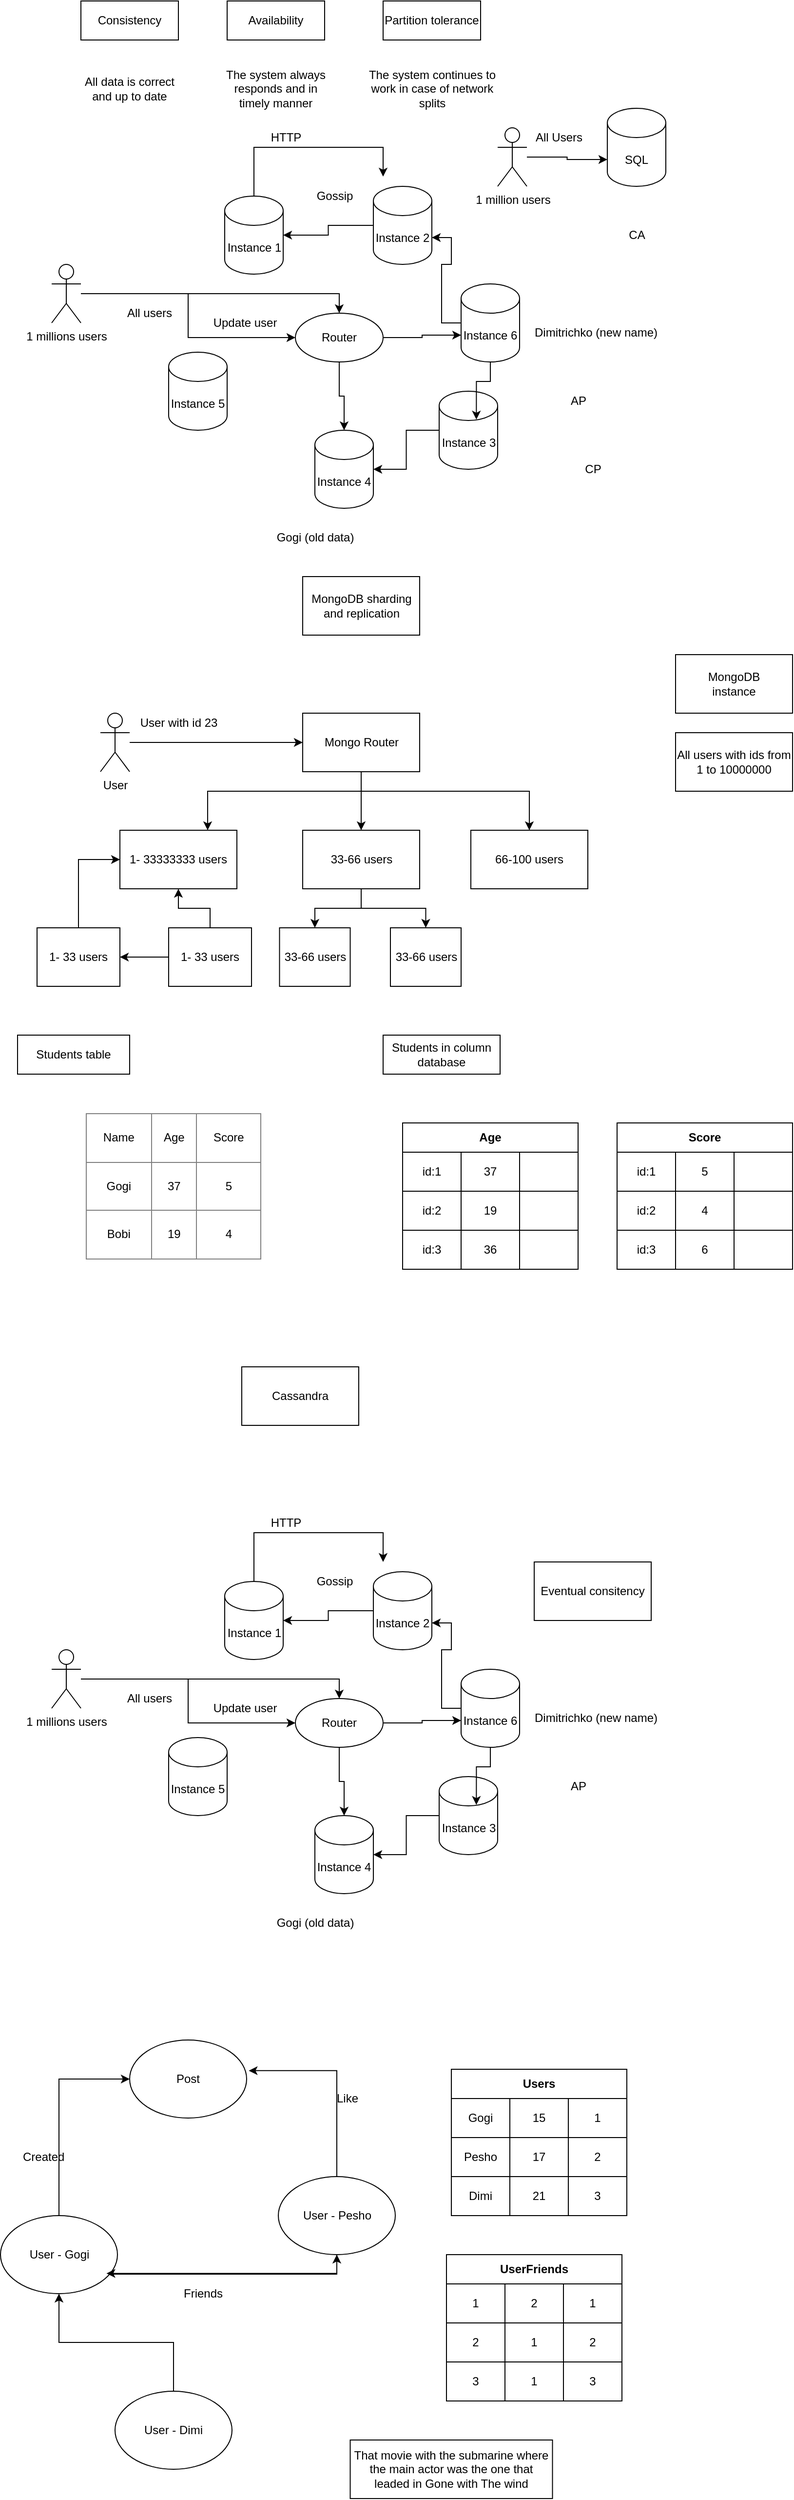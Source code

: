<mxfile version="14.5.0" type="device"><diagram id="gAi3XaRpMym5aM3oEwbH" name="Page-1"><mxGraphModel dx="920" dy="480" grid="1" gridSize="10" guides="1" tooltips="1" connect="1" arrows="1" fold="1" page="1" pageScale="1" pageWidth="850" pageHeight="1100" math="0" shadow="0"><root><mxCell id="0"/><mxCell id="1" parent="0"/><mxCell id="GZJduRKWewniAz274N0s-1" value="Consistency" style="rounded=0;whiteSpace=wrap;html=1;" vertex="1" parent="1"><mxGeometry x="90" y="20" width="100" height="40" as="geometry"/></mxCell><mxCell id="GZJduRKWewniAz274N0s-2" value="Availability" style="rounded=0;whiteSpace=wrap;html=1;" vertex="1" parent="1"><mxGeometry x="240" y="20" width="100" height="40" as="geometry"/></mxCell><mxCell id="GZJduRKWewniAz274N0s-3" value="Partition tolerance" style="rounded=0;whiteSpace=wrap;html=1;" vertex="1" parent="1"><mxGeometry x="400" y="20" width="100" height="40" as="geometry"/></mxCell><mxCell id="GZJduRKWewniAz274N0s-4" value="All data is correct and up to date" style="text;html=1;strokeColor=none;fillColor=none;align=center;verticalAlign=middle;whiteSpace=wrap;rounded=0;" vertex="1" parent="1"><mxGeometry x="85" y="100" width="110" height="20" as="geometry"/></mxCell><mxCell id="GZJduRKWewniAz274N0s-5" value="The system always responds and in timely manner" style="text;html=1;strokeColor=none;fillColor=none;align=center;verticalAlign=middle;whiteSpace=wrap;rounded=0;" vertex="1" parent="1"><mxGeometry x="230" y="100" width="120" height="20" as="geometry"/></mxCell><mxCell id="GZJduRKWewniAz274N0s-6" value="The system continues to work in case of network splits" style="text;html=1;strokeColor=none;fillColor=none;align=center;verticalAlign=middle;whiteSpace=wrap;rounded=0;" vertex="1" parent="1"><mxGeometry x="382.5" y="100" width="135" height="20" as="geometry"/></mxCell><mxCell id="GZJduRKWewniAz274N0s-7" value="SQL" style="shape=cylinder3;whiteSpace=wrap;html=1;boundedLbl=1;backgroundOutline=1;size=15;" vertex="1" parent="1"><mxGeometry x="630" y="130" width="60" height="80" as="geometry"/></mxCell><mxCell id="GZJduRKWewniAz274N0s-8" value="Instance 5" style="shape=cylinder3;whiteSpace=wrap;html=1;boundedLbl=1;backgroundOutline=1;size=15;" vertex="1" parent="1"><mxGeometry x="180" y="380" width="60" height="80" as="geometry"/></mxCell><mxCell id="GZJduRKWewniAz274N0s-9" value="Instance 4" style="shape=cylinder3;whiteSpace=wrap;html=1;boundedLbl=1;backgroundOutline=1;size=15;" vertex="1" parent="1"><mxGeometry x="330" y="460" width="60" height="80" as="geometry"/></mxCell><mxCell id="GZJduRKWewniAz274N0s-37" style="edgeStyle=orthogonalEdgeStyle;rounded=0;orthogonalLoop=1;jettySize=auto;html=1;entryX=1;entryY=0.5;entryDx=0;entryDy=0;entryPerimeter=0;" edge="1" parent="1" source="GZJduRKWewniAz274N0s-10" target="GZJduRKWewniAz274N0s-9"><mxGeometry relative="1" as="geometry"/></mxCell><mxCell id="GZJduRKWewniAz274N0s-10" value="Instance 3" style="shape=cylinder3;whiteSpace=wrap;html=1;boundedLbl=1;backgroundOutline=1;size=15;" vertex="1" parent="1"><mxGeometry x="457.5" y="420" width="60" height="80" as="geometry"/></mxCell><mxCell id="GZJduRKWewniAz274N0s-38" style="edgeStyle=orthogonalEdgeStyle;rounded=0;orthogonalLoop=1;jettySize=auto;html=1;entryX=1;entryY=0.5;entryDx=0;entryDy=0;entryPerimeter=0;" edge="1" parent="1" source="GZJduRKWewniAz274N0s-11" target="GZJduRKWewniAz274N0s-12"><mxGeometry relative="1" as="geometry"/></mxCell><mxCell id="GZJduRKWewniAz274N0s-11" value="Instance 2" style="shape=cylinder3;whiteSpace=wrap;html=1;boundedLbl=1;backgroundOutline=1;size=15;" vertex="1" parent="1"><mxGeometry x="390" y="210" width="60" height="80" as="geometry"/></mxCell><mxCell id="GZJduRKWewniAz274N0s-40" style="edgeStyle=orthogonalEdgeStyle;rounded=0;orthogonalLoop=1;jettySize=auto;html=1;" edge="1" parent="1" source="GZJduRKWewniAz274N0s-12"><mxGeometry relative="1" as="geometry"><mxPoint x="400" y="200.0" as="targetPoint"/><Array as="points"><mxPoint x="268" y="170"/><mxPoint x="400" y="170"/></Array></mxGeometry></mxCell><mxCell id="GZJduRKWewniAz274N0s-12" value="Instance 1" style="shape=cylinder3;whiteSpace=wrap;html=1;boundedLbl=1;backgroundOutline=1;size=15;" vertex="1" parent="1"><mxGeometry x="237.5" y="220" width="60" height="80" as="geometry"/></mxCell><mxCell id="GZJduRKWewniAz274N0s-23" style="edgeStyle=orthogonalEdgeStyle;rounded=0;orthogonalLoop=1;jettySize=auto;html=1;entryX=0.5;entryY=0;entryDx=0;entryDy=0;entryPerimeter=0;" edge="1" parent="1" source="GZJduRKWewniAz274N0s-14" target="GZJduRKWewniAz274N0s-9"><mxGeometry relative="1" as="geometry"/></mxCell><mxCell id="GZJduRKWewniAz274N0s-30" style="edgeStyle=orthogonalEdgeStyle;rounded=0;orthogonalLoop=1;jettySize=auto;html=1;entryX=0;entryY=0;entryDx=0;entryDy=52.5;entryPerimeter=0;" edge="1" parent="1" source="GZJduRKWewniAz274N0s-14" target="GZJduRKWewniAz274N0s-24"><mxGeometry relative="1" as="geometry"/></mxCell><mxCell id="GZJduRKWewniAz274N0s-14" value="Router" style="ellipse;whiteSpace=wrap;html=1;" vertex="1" parent="1"><mxGeometry x="310" y="340" width="90" height="50" as="geometry"/></mxCell><mxCell id="GZJduRKWewniAz274N0s-16" style="edgeStyle=orthogonalEdgeStyle;rounded=0;orthogonalLoop=1;jettySize=auto;html=1;entryX=0;entryY=0;entryDx=0;entryDy=52.5;entryPerimeter=0;" edge="1" parent="1" source="GZJduRKWewniAz274N0s-15" target="GZJduRKWewniAz274N0s-7"><mxGeometry relative="1" as="geometry"/></mxCell><mxCell id="GZJduRKWewniAz274N0s-15" value="1 million users" style="shape=umlActor;verticalLabelPosition=bottom;verticalAlign=top;html=1;outlineConnect=0;" vertex="1" parent="1"><mxGeometry x="517.5" y="150" width="30" height="60" as="geometry"/></mxCell><mxCell id="GZJduRKWewniAz274N0s-17" value="All Users" style="text;html=1;align=center;verticalAlign=middle;resizable=0;points=[];autosize=1;" vertex="1" parent="1"><mxGeometry x="550" y="150" width="60" height="20" as="geometry"/></mxCell><mxCell id="GZJduRKWewniAz274N0s-21" style="edgeStyle=orthogonalEdgeStyle;rounded=0;orthogonalLoop=1;jettySize=auto;html=1;entryX=0.5;entryY=0;entryDx=0;entryDy=0;" edge="1" parent="1" source="GZJduRKWewniAz274N0s-20" target="GZJduRKWewniAz274N0s-14"><mxGeometry relative="1" as="geometry"/></mxCell><mxCell id="GZJduRKWewniAz274N0s-28" style="edgeStyle=orthogonalEdgeStyle;rounded=0;orthogonalLoop=1;jettySize=auto;html=1;" edge="1" parent="1" source="GZJduRKWewniAz274N0s-20" target="GZJduRKWewniAz274N0s-14"><mxGeometry relative="1" as="geometry"/></mxCell><mxCell id="GZJduRKWewniAz274N0s-20" value="1 millions users" style="shape=umlActor;verticalLabelPosition=bottom;verticalAlign=top;html=1;outlineConnect=0;" vertex="1" parent="1"><mxGeometry x="60" y="290" width="30" height="60" as="geometry"/></mxCell><mxCell id="GZJduRKWewniAz274N0s-22" value="All users" style="text;html=1;align=center;verticalAlign=middle;resizable=0;points=[];autosize=1;" vertex="1" parent="1"><mxGeometry x="130" y="330" width="60" height="20" as="geometry"/></mxCell><mxCell id="GZJduRKWewniAz274N0s-35" style="edgeStyle=orthogonalEdgeStyle;rounded=0;orthogonalLoop=1;jettySize=auto;html=1;entryX=1;entryY=0;entryDx=0;entryDy=52.5;entryPerimeter=0;" edge="1" parent="1" source="GZJduRKWewniAz274N0s-24" target="GZJduRKWewniAz274N0s-11"><mxGeometry relative="1" as="geometry"/></mxCell><mxCell id="GZJduRKWewniAz274N0s-36" style="edgeStyle=orthogonalEdgeStyle;rounded=0;orthogonalLoop=1;jettySize=auto;html=1;entryX=0.636;entryY=0.363;entryDx=0;entryDy=0;entryPerimeter=0;" edge="1" parent="1" source="GZJduRKWewniAz274N0s-24" target="GZJduRKWewniAz274N0s-10"><mxGeometry relative="1" as="geometry"/></mxCell><mxCell id="GZJduRKWewniAz274N0s-24" value="Instance 6" style="shape=cylinder3;whiteSpace=wrap;html=1;boundedLbl=1;backgroundOutline=1;size=15;" vertex="1" parent="1"><mxGeometry x="480" y="310" width="60" height="80" as="geometry"/></mxCell><mxCell id="GZJduRKWewniAz274N0s-27" value="CA" style="text;html=1;align=center;verticalAlign=middle;resizable=0;points=[];autosize=1;" vertex="1" parent="1"><mxGeometry x="645" y="250" width="30" height="20" as="geometry"/></mxCell><mxCell id="GZJduRKWewniAz274N0s-29" value="Update user" style="text;html=1;align=center;verticalAlign=middle;resizable=0;points=[];autosize=1;" vertex="1" parent="1"><mxGeometry x="217.5" y="340" width="80" height="20" as="geometry"/></mxCell><mxCell id="GZJduRKWewniAz274N0s-31" value="Dimitrichko (new name)" style="text;html=1;align=center;verticalAlign=middle;resizable=0;points=[];autosize=1;" vertex="1" parent="1"><mxGeometry x="547.5" y="350" width="140" height="20" as="geometry"/></mxCell><mxCell id="GZJduRKWewniAz274N0s-32" value="Gogi (old data)" style="text;html=1;align=center;verticalAlign=middle;resizable=0;points=[];autosize=1;" vertex="1" parent="1"><mxGeometry x="285" y="560" width="90" height="20" as="geometry"/></mxCell><mxCell id="GZJduRKWewniAz274N0s-33" value="AP" style="text;html=1;align=center;verticalAlign=middle;resizable=0;points=[];autosize=1;" vertex="1" parent="1"><mxGeometry x="585" y="420" width="30" height="20" as="geometry"/></mxCell><mxCell id="GZJduRKWewniAz274N0s-34" value="CP" style="text;html=1;align=center;verticalAlign=middle;resizable=0;points=[];autosize=1;" vertex="1" parent="1"><mxGeometry x="600" y="490" width="30" height="20" as="geometry"/></mxCell><mxCell id="GZJduRKWewniAz274N0s-39" value="Gossip" style="text;html=1;align=center;verticalAlign=middle;resizable=0;points=[];autosize=1;" vertex="1" parent="1"><mxGeometry x="325" y="210" width="50" height="20" as="geometry"/></mxCell><mxCell id="GZJduRKWewniAz274N0s-41" value="HTTP" style="text;html=1;align=center;verticalAlign=middle;resizable=0;points=[];autosize=1;" vertex="1" parent="1"><mxGeometry x="275" y="150" width="50" height="20" as="geometry"/></mxCell><mxCell id="GZJduRKWewniAz274N0s-45" value="MongoDB sharding and replication" style="rounded=0;whiteSpace=wrap;html=1;" vertex="1" parent="1"><mxGeometry x="317.5" y="610" width="120" height="60" as="geometry"/></mxCell><mxCell id="GZJduRKWewniAz274N0s-46" value="MongoDB&lt;br&gt;instance" style="rounded=0;whiteSpace=wrap;html=1;" vertex="1" parent="1"><mxGeometry x="700" y="690" width="120" height="60" as="geometry"/></mxCell><mxCell id="GZJduRKWewniAz274N0s-47" value="All users with ids from 1 to 10000000" style="rounded=0;whiteSpace=wrap;html=1;" vertex="1" parent="1"><mxGeometry x="700" y="770" width="120" height="60" as="geometry"/></mxCell><mxCell id="GZJduRKWewniAz274N0s-48" value="1- 33333333 users" style="rounded=0;whiteSpace=wrap;html=1;" vertex="1" parent="1"><mxGeometry x="130" y="870" width="120" height="60" as="geometry"/></mxCell><mxCell id="GZJduRKWewniAz274N0s-55" style="edgeStyle=orthogonalEdgeStyle;rounded=0;orthogonalLoop=1;jettySize=auto;html=1;entryX=0.75;entryY=0;entryDx=0;entryDy=0;" edge="1" parent="1" source="GZJduRKWewniAz274N0s-49" target="GZJduRKWewniAz274N0s-48"><mxGeometry relative="1" as="geometry"><Array as="points"><mxPoint x="378" y="830"/><mxPoint x="220" y="830"/></Array></mxGeometry></mxCell><mxCell id="GZJduRKWewniAz274N0s-56" style="edgeStyle=orthogonalEdgeStyle;rounded=0;orthogonalLoop=1;jettySize=auto;html=1;entryX=0.5;entryY=0;entryDx=0;entryDy=0;" edge="1" parent="1" source="GZJduRKWewniAz274N0s-49" target="GZJduRKWewniAz274N0s-50"><mxGeometry relative="1" as="geometry"/></mxCell><mxCell id="GZJduRKWewniAz274N0s-57" style="edgeStyle=orthogonalEdgeStyle;rounded=0;orthogonalLoop=1;jettySize=auto;html=1;entryX=0.5;entryY=0;entryDx=0;entryDy=0;" edge="1" parent="1" source="GZJduRKWewniAz274N0s-49" target="GZJduRKWewniAz274N0s-51"><mxGeometry relative="1" as="geometry"><Array as="points"><mxPoint x="378" y="830"/><mxPoint x="550" y="830"/></Array></mxGeometry></mxCell><mxCell id="GZJduRKWewniAz274N0s-49" value="Mongo Router" style="rounded=0;whiteSpace=wrap;html=1;" vertex="1" parent="1"><mxGeometry x="317.5" y="750" width="120" height="60" as="geometry"/></mxCell><mxCell id="GZJduRKWewniAz274N0s-65" style="edgeStyle=orthogonalEdgeStyle;rounded=0;orthogonalLoop=1;jettySize=auto;html=1;entryX=0.5;entryY=0;entryDx=0;entryDy=0;" edge="1" parent="1" source="GZJduRKWewniAz274N0s-50" target="GZJduRKWewniAz274N0s-60"><mxGeometry relative="1" as="geometry"/></mxCell><mxCell id="GZJduRKWewniAz274N0s-66" style="edgeStyle=orthogonalEdgeStyle;rounded=0;orthogonalLoop=1;jettySize=auto;html=1;" edge="1" parent="1" source="GZJduRKWewniAz274N0s-50" target="GZJduRKWewniAz274N0s-61"><mxGeometry relative="1" as="geometry"/></mxCell><mxCell id="GZJduRKWewniAz274N0s-50" value="33-66 users" style="rounded=0;whiteSpace=wrap;html=1;" vertex="1" parent="1"><mxGeometry x="317.5" y="870" width="120" height="60" as="geometry"/></mxCell><mxCell id="GZJduRKWewniAz274N0s-51" value="66-100 users" style="rounded=0;whiteSpace=wrap;html=1;" vertex="1" parent="1"><mxGeometry x="490" y="870" width="120" height="60" as="geometry"/></mxCell><mxCell id="GZJduRKWewniAz274N0s-53" style="edgeStyle=orthogonalEdgeStyle;rounded=0;orthogonalLoop=1;jettySize=auto;html=1;" edge="1" parent="1" source="GZJduRKWewniAz274N0s-52" target="GZJduRKWewniAz274N0s-49"><mxGeometry relative="1" as="geometry"/></mxCell><mxCell id="GZJduRKWewniAz274N0s-52" value="User" style="shape=umlActor;verticalLabelPosition=bottom;verticalAlign=top;html=1;outlineConnect=0;" vertex="1" parent="1"><mxGeometry x="110" y="750" width="30" height="60" as="geometry"/></mxCell><mxCell id="GZJduRKWewniAz274N0s-54" value="User with id 23" style="text;html=1;align=center;verticalAlign=middle;resizable=0;points=[];autosize=1;" vertex="1" parent="1"><mxGeometry x="145" y="750" width="90" height="20" as="geometry"/></mxCell><mxCell id="GZJduRKWewniAz274N0s-62" style="edgeStyle=orthogonalEdgeStyle;rounded=0;orthogonalLoop=1;jettySize=auto;html=1;entryX=0;entryY=0.5;entryDx=0;entryDy=0;" edge="1" parent="1" source="GZJduRKWewniAz274N0s-58" target="GZJduRKWewniAz274N0s-48"><mxGeometry relative="1" as="geometry"/></mxCell><mxCell id="GZJduRKWewniAz274N0s-58" value="1- 33 users" style="rounded=0;whiteSpace=wrap;html=1;" vertex="1" parent="1"><mxGeometry x="45" y="970" width="85" height="60" as="geometry"/></mxCell><mxCell id="GZJduRKWewniAz274N0s-63" style="edgeStyle=orthogonalEdgeStyle;rounded=0;orthogonalLoop=1;jettySize=auto;html=1;" edge="1" parent="1" source="GZJduRKWewniAz274N0s-59" target="GZJduRKWewniAz274N0s-58"><mxGeometry relative="1" as="geometry"/></mxCell><mxCell id="GZJduRKWewniAz274N0s-64" style="edgeStyle=orthogonalEdgeStyle;rounded=0;orthogonalLoop=1;jettySize=auto;html=1;" edge="1" parent="1" source="GZJduRKWewniAz274N0s-59" target="GZJduRKWewniAz274N0s-48"><mxGeometry relative="1" as="geometry"/></mxCell><mxCell id="GZJduRKWewniAz274N0s-59" value="1- 33 users" style="rounded=0;whiteSpace=wrap;html=1;" vertex="1" parent="1"><mxGeometry x="180" y="970" width="85" height="60" as="geometry"/></mxCell><mxCell id="GZJduRKWewniAz274N0s-60" value="33-66 users" style="rounded=0;whiteSpace=wrap;html=1;" vertex="1" parent="1"><mxGeometry x="293.75" y="970" width="72.5" height="60" as="geometry"/></mxCell><mxCell id="GZJduRKWewniAz274N0s-61" value="33-66 users" style="rounded=0;whiteSpace=wrap;html=1;" vertex="1" parent="1"><mxGeometry x="407.5" y="970" width="72.5" height="60" as="geometry"/></mxCell><mxCell id="GZJduRKWewniAz274N0s-68" value="&lt;table border=&quot;1&quot; width=&quot;100%&quot; style=&quot;width: 100% ; height: 100% ; border-collapse: collapse&quot;&gt;&lt;tbody&gt;&lt;tr&gt;&lt;td align=&quot;center&quot;&gt;Name&lt;/td&gt;&lt;td align=&quot;center&quot;&gt;Age&lt;/td&gt;&lt;td align=&quot;center&quot;&gt;Score&lt;/td&gt;&lt;/tr&gt;&lt;tr&gt;&lt;td align=&quot;center&quot;&gt;Gogi&lt;/td&gt;&lt;td align=&quot;center&quot;&gt;37&lt;/td&gt;&lt;td align=&quot;center&quot;&gt;5&lt;/td&gt;&lt;/tr&gt;&lt;tr&gt;&lt;td align=&quot;center&quot;&gt;Bobi&lt;/td&gt;&lt;td align=&quot;center&quot;&gt;19&lt;/td&gt;&lt;td align=&quot;center&quot;&gt;4&lt;/td&gt;&lt;/tr&gt;&lt;/tbody&gt;&lt;/table&gt;" style="text;html=1;strokeColor=none;fillColor=none;overflow=fill;" vertex="1" parent="1"><mxGeometry x="95" y="1160" width="180" height="150" as="geometry"/></mxCell><mxCell id="GZJduRKWewniAz274N0s-71" value="Students table" style="rounded=0;whiteSpace=wrap;html=1;" vertex="1" parent="1"><mxGeometry x="25" y="1080" width="115" height="40" as="geometry"/></mxCell><mxCell id="GZJduRKWewniAz274N0s-72" value="Students in column database" style="rounded=0;whiteSpace=wrap;html=1;" vertex="1" parent="1"><mxGeometry x="400" y="1080" width="120" height="40" as="geometry"/></mxCell><mxCell id="GZJduRKWewniAz274N0s-73" value="Age" style="shape=table;html=1;whiteSpace=wrap;startSize=30;container=1;collapsible=0;childLayout=tableLayout;fontStyle=1;align=center;" vertex="1" parent="1"><mxGeometry x="420" y="1170" width="180" height="150" as="geometry"/></mxCell><mxCell id="GZJduRKWewniAz274N0s-74" value="" style="shape=partialRectangle;html=1;whiteSpace=wrap;collapsible=0;dropTarget=0;pointerEvents=0;fillColor=none;top=0;left=0;bottom=0;right=0;points=[[0,0.5],[1,0.5]];portConstraint=eastwest;" vertex="1" parent="GZJduRKWewniAz274N0s-73"><mxGeometry y="30" width="180" height="40" as="geometry"/></mxCell><mxCell id="GZJduRKWewniAz274N0s-75" value="id:1" style="shape=partialRectangle;html=1;whiteSpace=wrap;connectable=0;fillColor=none;top=0;left=0;bottom=0;right=0;overflow=hidden;" vertex="1" parent="GZJduRKWewniAz274N0s-74"><mxGeometry width="60" height="40" as="geometry"/></mxCell><mxCell id="GZJduRKWewniAz274N0s-76" value="37" style="shape=partialRectangle;html=1;whiteSpace=wrap;connectable=0;fillColor=none;top=0;left=0;bottom=0;right=0;overflow=hidden;" vertex="1" parent="GZJduRKWewniAz274N0s-74"><mxGeometry x="60" width="60" height="40" as="geometry"/></mxCell><mxCell id="GZJduRKWewniAz274N0s-77" value="" style="shape=partialRectangle;html=1;whiteSpace=wrap;connectable=0;fillColor=none;top=0;left=0;bottom=0;right=0;overflow=hidden;" vertex="1" parent="GZJduRKWewniAz274N0s-74"><mxGeometry x="120" width="60" height="40" as="geometry"/></mxCell><mxCell id="GZJduRKWewniAz274N0s-78" value="" style="shape=partialRectangle;html=1;whiteSpace=wrap;collapsible=0;dropTarget=0;pointerEvents=0;fillColor=none;top=0;left=0;bottom=0;right=0;points=[[0,0.5],[1,0.5]];portConstraint=eastwest;" vertex="1" parent="GZJduRKWewniAz274N0s-73"><mxGeometry y="70" width="180" height="40" as="geometry"/></mxCell><mxCell id="GZJduRKWewniAz274N0s-79" value="id:2" style="shape=partialRectangle;html=1;whiteSpace=wrap;connectable=0;fillColor=none;top=0;left=0;bottom=0;right=0;overflow=hidden;" vertex="1" parent="GZJduRKWewniAz274N0s-78"><mxGeometry width="60" height="40" as="geometry"/></mxCell><mxCell id="GZJduRKWewniAz274N0s-80" value="19" style="shape=partialRectangle;html=1;whiteSpace=wrap;connectable=0;fillColor=none;top=0;left=0;bottom=0;right=0;overflow=hidden;" vertex="1" parent="GZJduRKWewniAz274N0s-78"><mxGeometry x="60" width="60" height="40" as="geometry"/></mxCell><mxCell id="GZJduRKWewniAz274N0s-81" value="" style="shape=partialRectangle;html=1;whiteSpace=wrap;connectable=0;fillColor=none;top=0;left=0;bottom=0;right=0;overflow=hidden;" vertex="1" parent="GZJduRKWewniAz274N0s-78"><mxGeometry x="120" width="60" height="40" as="geometry"/></mxCell><mxCell id="GZJduRKWewniAz274N0s-82" value="" style="shape=partialRectangle;html=1;whiteSpace=wrap;collapsible=0;dropTarget=0;pointerEvents=0;fillColor=none;top=0;left=0;bottom=0;right=0;points=[[0,0.5],[1,0.5]];portConstraint=eastwest;" vertex="1" parent="GZJduRKWewniAz274N0s-73"><mxGeometry y="110" width="180" height="40" as="geometry"/></mxCell><mxCell id="GZJduRKWewniAz274N0s-83" value="id:3" style="shape=partialRectangle;html=1;whiteSpace=wrap;connectable=0;fillColor=none;top=0;left=0;bottom=0;right=0;overflow=hidden;" vertex="1" parent="GZJduRKWewniAz274N0s-82"><mxGeometry width="60" height="40" as="geometry"/></mxCell><mxCell id="GZJduRKWewniAz274N0s-84" value="36" style="shape=partialRectangle;html=1;whiteSpace=wrap;connectable=0;fillColor=none;top=0;left=0;bottom=0;right=0;overflow=hidden;" vertex="1" parent="GZJduRKWewniAz274N0s-82"><mxGeometry x="60" width="60" height="40" as="geometry"/></mxCell><mxCell id="GZJduRKWewniAz274N0s-85" value="" style="shape=partialRectangle;html=1;whiteSpace=wrap;connectable=0;fillColor=none;top=0;left=0;bottom=0;right=0;overflow=hidden;" vertex="1" parent="GZJduRKWewniAz274N0s-82"><mxGeometry x="120" width="60" height="40" as="geometry"/></mxCell><mxCell id="GZJduRKWewniAz274N0s-89" value="" style="shape=partialRectangle;html=1;whiteSpace=wrap;connectable=0;fillColor=none;top=0;left=0;bottom=0;right=0;overflow=hidden;" vertex="1" parent="1"><mxGeometry x="530" y="1340" width="60" height="40" as="geometry"/></mxCell><mxCell id="GZJduRKWewniAz274N0s-102" value="Score" style="shape=table;html=1;whiteSpace=wrap;startSize=30;container=1;collapsible=0;childLayout=tableLayout;fontStyle=1;align=center;" vertex="1" parent="1"><mxGeometry x="640" y="1170" width="180" height="150" as="geometry"/></mxCell><mxCell id="GZJduRKWewniAz274N0s-103" value="" style="shape=partialRectangle;html=1;whiteSpace=wrap;collapsible=0;dropTarget=0;pointerEvents=0;fillColor=none;top=0;left=0;bottom=0;right=0;points=[[0,0.5],[1,0.5]];portConstraint=eastwest;" vertex="1" parent="GZJduRKWewniAz274N0s-102"><mxGeometry y="30" width="180" height="40" as="geometry"/></mxCell><mxCell id="GZJduRKWewniAz274N0s-104" value="id:1" style="shape=partialRectangle;html=1;whiteSpace=wrap;connectable=0;fillColor=none;top=0;left=0;bottom=0;right=0;overflow=hidden;" vertex="1" parent="GZJduRKWewniAz274N0s-103"><mxGeometry width="60" height="40" as="geometry"/></mxCell><mxCell id="GZJduRKWewniAz274N0s-105" value="5" style="shape=partialRectangle;html=1;whiteSpace=wrap;connectable=0;fillColor=none;top=0;left=0;bottom=0;right=0;overflow=hidden;" vertex="1" parent="GZJduRKWewniAz274N0s-103"><mxGeometry x="60" width="60" height="40" as="geometry"/></mxCell><mxCell id="GZJduRKWewniAz274N0s-106" value="" style="shape=partialRectangle;html=1;whiteSpace=wrap;connectable=0;fillColor=none;top=0;left=0;bottom=0;right=0;overflow=hidden;" vertex="1" parent="GZJduRKWewniAz274N0s-103"><mxGeometry x="120" width="60" height="40" as="geometry"/></mxCell><mxCell id="GZJduRKWewniAz274N0s-107" value="" style="shape=partialRectangle;html=1;whiteSpace=wrap;collapsible=0;dropTarget=0;pointerEvents=0;fillColor=none;top=0;left=0;bottom=0;right=0;points=[[0,0.5],[1,0.5]];portConstraint=eastwest;" vertex="1" parent="GZJduRKWewniAz274N0s-102"><mxGeometry y="70" width="180" height="40" as="geometry"/></mxCell><mxCell id="GZJduRKWewniAz274N0s-108" value="id:2" style="shape=partialRectangle;html=1;whiteSpace=wrap;connectable=0;fillColor=none;top=0;left=0;bottom=0;right=0;overflow=hidden;" vertex="1" parent="GZJduRKWewniAz274N0s-107"><mxGeometry width="60" height="40" as="geometry"/></mxCell><mxCell id="GZJduRKWewniAz274N0s-109" value="4" style="shape=partialRectangle;html=1;whiteSpace=wrap;connectable=0;fillColor=none;top=0;left=0;bottom=0;right=0;overflow=hidden;" vertex="1" parent="GZJduRKWewniAz274N0s-107"><mxGeometry x="60" width="60" height="40" as="geometry"/></mxCell><mxCell id="GZJduRKWewniAz274N0s-110" value="" style="shape=partialRectangle;html=1;whiteSpace=wrap;connectable=0;fillColor=none;top=0;left=0;bottom=0;right=0;overflow=hidden;" vertex="1" parent="GZJduRKWewniAz274N0s-107"><mxGeometry x="120" width="60" height="40" as="geometry"/></mxCell><mxCell id="GZJduRKWewniAz274N0s-111" value="" style="shape=partialRectangle;html=1;whiteSpace=wrap;collapsible=0;dropTarget=0;pointerEvents=0;fillColor=none;top=0;left=0;bottom=0;right=0;points=[[0,0.5],[1,0.5]];portConstraint=eastwest;" vertex="1" parent="GZJduRKWewniAz274N0s-102"><mxGeometry y="110" width="180" height="40" as="geometry"/></mxCell><mxCell id="GZJduRKWewniAz274N0s-112" value="id:3" style="shape=partialRectangle;html=1;whiteSpace=wrap;connectable=0;fillColor=none;top=0;left=0;bottom=0;right=0;overflow=hidden;" vertex="1" parent="GZJduRKWewniAz274N0s-111"><mxGeometry width="60" height="40" as="geometry"/></mxCell><mxCell id="GZJduRKWewniAz274N0s-113" value="6" style="shape=partialRectangle;html=1;whiteSpace=wrap;connectable=0;fillColor=none;top=0;left=0;bottom=0;right=0;overflow=hidden;" vertex="1" parent="GZJduRKWewniAz274N0s-111"><mxGeometry x="60" width="60" height="40" as="geometry"/></mxCell><mxCell id="GZJduRKWewniAz274N0s-114" value="" style="shape=partialRectangle;html=1;whiteSpace=wrap;connectable=0;fillColor=none;top=0;left=0;bottom=0;right=0;overflow=hidden;" vertex="1" parent="GZJduRKWewniAz274N0s-111"><mxGeometry x="120" width="60" height="40" as="geometry"/></mxCell><mxCell id="GZJduRKWewniAz274N0s-115" value="" style="shape=partialRectangle;html=1;whiteSpace=wrap;connectable=0;fillColor=none;top=0;left=0;bottom=0;right=0;overflow=hidden;" vertex="1" parent="1"><mxGeometry x="750" y="1340" width="60" height="40" as="geometry"/></mxCell><mxCell id="GZJduRKWewniAz274N0s-150" value="Instance 5" style="shape=cylinder3;whiteSpace=wrap;html=1;boundedLbl=1;backgroundOutline=1;size=15;" vertex="1" parent="1"><mxGeometry x="180" y="1800" width="60" height="80" as="geometry"/></mxCell><mxCell id="GZJduRKWewniAz274N0s-151" value="Instance 4" style="shape=cylinder3;whiteSpace=wrap;html=1;boundedLbl=1;backgroundOutline=1;size=15;" vertex="1" parent="1"><mxGeometry x="330" y="1880" width="60" height="80" as="geometry"/></mxCell><mxCell id="GZJduRKWewniAz274N0s-152" style="edgeStyle=orthogonalEdgeStyle;rounded=0;orthogonalLoop=1;jettySize=auto;html=1;entryX=1;entryY=0.5;entryDx=0;entryDy=0;entryPerimeter=0;" edge="1" parent="1" source="GZJduRKWewniAz274N0s-153" target="GZJduRKWewniAz274N0s-151"><mxGeometry relative="1" as="geometry"/></mxCell><mxCell id="GZJduRKWewniAz274N0s-153" value="Instance 3" style="shape=cylinder3;whiteSpace=wrap;html=1;boundedLbl=1;backgroundOutline=1;size=15;" vertex="1" parent="1"><mxGeometry x="457.5" y="1840" width="60" height="80" as="geometry"/></mxCell><mxCell id="GZJduRKWewniAz274N0s-154" style="edgeStyle=orthogonalEdgeStyle;rounded=0;orthogonalLoop=1;jettySize=auto;html=1;entryX=1;entryY=0.5;entryDx=0;entryDy=0;entryPerimeter=0;" edge="1" parent="1" source="GZJduRKWewniAz274N0s-155" target="GZJduRKWewniAz274N0s-157"><mxGeometry relative="1" as="geometry"/></mxCell><mxCell id="GZJduRKWewniAz274N0s-155" value="Instance 2" style="shape=cylinder3;whiteSpace=wrap;html=1;boundedLbl=1;backgroundOutline=1;size=15;" vertex="1" parent="1"><mxGeometry x="390" y="1630" width="60" height="80" as="geometry"/></mxCell><mxCell id="GZJduRKWewniAz274N0s-156" style="edgeStyle=orthogonalEdgeStyle;rounded=0;orthogonalLoop=1;jettySize=auto;html=1;" edge="1" parent="1" source="GZJduRKWewniAz274N0s-157"><mxGeometry relative="1" as="geometry"><mxPoint x="400" y="1620" as="targetPoint"/><Array as="points"><mxPoint x="268" y="1590"/><mxPoint x="400" y="1590"/></Array></mxGeometry></mxCell><mxCell id="GZJduRKWewniAz274N0s-157" value="Instance 1" style="shape=cylinder3;whiteSpace=wrap;html=1;boundedLbl=1;backgroundOutline=1;size=15;" vertex="1" parent="1"><mxGeometry x="237.5" y="1640" width="60" height="80" as="geometry"/></mxCell><mxCell id="GZJduRKWewniAz274N0s-158" style="edgeStyle=orthogonalEdgeStyle;rounded=0;orthogonalLoop=1;jettySize=auto;html=1;entryX=0.5;entryY=0;entryDx=0;entryDy=0;entryPerimeter=0;" edge="1" parent="1" source="GZJduRKWewniAz274N0s-160" target="GZJduRKWewniAz274N0s-151"><mxGeometry relative="1" as="geometry"/></mxCell><mxCell id="GZJduRKWewniAz274N0s-159" style="edgeStyle=orthogonalEdgeStyle;rounded=0;orthogonalLoop=1;jettySize=auto;html=1;entryX=0;entryY=0;entryDx=0;entryDy=52.5;entryPerimeter=0;" edge="1" parent="1" source="GZJduRKWewniAz274N0s-160" target="GZJduRKWewniAz274N0s-170"><mxGeometry relative="1" as="geometry"/></mxCell><mxCell id="GZJduRKWewniAz274N0s-160" value="Router" style="ellipse;whiteSpace=wrap;html=1;" vertex="1" parent="1"><mxGeometry x="310" y="1760" width="90" height="50" as="geometry"/></mxCell><mxCell id="GZJduRKWewniAz274N0s-164" style="edgeStyle=orthogonalEdgeStyle;rounded=0;orthogonalLoop=1;jettySize=auto;html=1;entryX=0.5;entryY=0;entryDx=0;entryDy=0;" edge="1" parent="1" source="GZJduRKWewniAz274N0s-166" target="GZJduRKWewniAz274N0s-160"><mxGeometry relative="1" as="geometry"/></mxCell><mxCell id="GZJduRKWewniAz274N0s-165" style="edgeStyle=orthogonalEdgeStyle;rounded=0;orthogonalLoop=1;jettySize=auto;html=1;" edge="1" parent="1" source="GZJduRKWewniAz274N0s-166" target="GZJduRKWewniAz274N0s-160"><mxGeometry relative="1" as="geometry"/></mxCell><mxCell id="GZJduRKWewniAz274N0s-166" value="1 millions users" style="shape=umlActor;verticalLabelPosition=bottom;verticalAlign=top;html=1;outlineConnect=0;" vertex="1" parent="1"><mxGeometry x="60" y="1710" width="30" height="60" as="geometry"/></mxCell><mxCell id="GZJduRKWewniAz274N0s-167" value="All users" style="text;html=1;align=center;verticalAlign=middle;resizable=0;points=[];autosize=1;" vertex="1" parent="1"><mxGeometry x="130" y="1750" width="60" height="20" as="geometry"/></mxCell><mxCell id="GZJduRKWewniAz274N0s-168" style="edgeStyle=orthogonalEdgeStyle;rounded=0;orthogonalLoop=1;jettySize=auto;html=1;entryX=1;entryY=0;entryDx=0;entryDy=52.5;entryPerimeter=0;" edge="1" parent="1" source="GZJduRKWewniAz274N0s-170" target="GZJduRKWewniAz274N0s-155"><mxGeometry relative="1" as="geometry"/></mxCell><mxCell id="GZJduRKWewniAz274N0s-169" style="edgeStyle=orthogonalEdgeStyle;rounded=0;orthogonalLoop=1;jettySize=auto;html=1;entryX=0.636;entryY=0.363;entryDx=0;entryDy=0;entryPerimeter=0;" edge="1" parent="1" source="GZJduRKWewniAz274N0s-170" target="GZJduRKWewniAz274N0s-153"><mxGeometry relative="1" as="geometry"/></mxCell><mxCell id="GZJduRKWewniAz274N0s-170" value="Instance 6" style="shape=cylinder3;whiteSpace=wrap;html=1;boundedLbl=1;backgroundOutline=1;size=15;" vertex="1" parent="1"><mxGeometry x="480" y="1730" width="60" height="80" as="geometry"/></mxCell><mxCell id="GZJduRKWewniAz274N0s-172" value="Update user" style="text;html=1;align=center;verticalAlign=middle;resizable=0;points=[];autosize=1;" vertex="1" parent="1"><mxGeometry x="217.5" y="1760" width="80" height="20" as="geometry"/></mxCell><mxCell id="GZJduRKWewniAz274N0s-173" value="Dimitrichko (new name)" style="text;html=1;align=center;verticalAlign=middle;resizable=0;points=[];autosize=1;" vertex="1" parent="1"><mxGeometry x="547.5" y="1770" width="140" height="20" as="geometry"/></mxCell><mxCell id="GZJduRKWewniAz274N0s-174" value="Gogi (old data)" style="text;html=1;align=center;verticalAlign=middle;resizable=0;points=[];autosize=1;" vertex="1" parent="1"><mxGeometry x="285" y="1980" width="90" height="20" as="geometry"/></mxCell><mxCell id="GZJduRKWewniAz274N0s-175" value="AP" style="text;html=1;align=center;verticalAlign=middle;resizable=0;points=[];autosize=1;" vertex="1" parent="1"><mxGeometry x="585" y="1840" width="30" height="20" as="geometry"/></mxCell><mxCell id="GZJduRKWewniAz274N0s-177" value="Gossip" style="text;html=1;align=center;verticalAlign=middle;resizable=0;points=[];autosize=1;" vertex="1" parent="1"><mxGeometry x="325" y="1630" width="50" height="20" as="geometry"/></mxCell><mxCell id="GZJduRKWewniAz274N0s-178" value="HTTP" style="text;html=1;align=center;verticalAlign=middle;resizable=0;points=[];autosize=1;" vertex="1" parent="1"><mxGeometry x="275" y="1570" width="50" height="20" as="geometry"/></mxCell><mxCell id="GZJduRKWewniAz274N0s-179" value="Cassandra" style="rounded=0;whiteSpace=wrap;html=1;" vertex="1" parent="1"><mxGeometry x="255" y="1420" width="120" height="60" as="geometry"/></mxCell><mxCell id="GZJduRKWewniAz274N0s-180" value="Eventual consitency" style="rounded=0;whiteSpace=wrap;html=1;" vertex="1" parent="1"><mxGeometry x="555" y="1620" width="120" height="60" as="geometry"/></mxCell><mxCell id="GZJduRKWewniAz274N0s-184" style="edgeStyle=orthogonalEdgeStyle;rounded=0;orthogonalLoop=1;jettySize=auto;html=1;" edge="1" parent="1" source="GZJduRKWewniAz274N0s-181" target="GZJduRKWewniAz274N0s-183"><mxGeometry relative="1" as="geometry"><Array as="points"><mxPoint x="67.5" y="2150"/></Array></mxGeometry></mxCell><mxCell id="GZJduRKWewniAz274N0s-188" style="edgeStyle=orthogonalEdgeStyle;rounded=0;orthogonalLoop=1;jettySize=auto;html=1;entryX=0.5;entryY=1;entryDx=0;entryDy=0;" edge="1" parent="1" source="GZJduRKWewniAz274N0s-181" target="GZJduRKWewniAz274N0s-182"><mxGeometry relative="1" as="geometry"><Array as="points"><mxPoint x="352.5" y="2350"/></Array></mxGeometry></mxCell><mxCell id="GZJduRKWewniAz274N0s-181" value="User - Gogi" style="ellipse;whiteSpace=wrap;html=1;" vertex="1" parent="1"><mxGeometry x="7.5" y="2290" width="120" height="80" as="geometry"/></mxCell><mxCell id="GZJduRKWewniAz274N0s-186" style="edgeStyle=orthogonalEdgeStyle;rounded=0;orthogonalLoop=1;jettySize=auto;html=1;entryX=1.018;entryY=0.393;entryDx=0;entryDy=0;entryPerimeter=0;" edge="1" parent="1" source="GZJduRKWewniAz274N0s-182" target="GZJduRKWewniAz274N0s-183"><mxGeometry relative="1" as="geometry"><Array as="points"><mxPoint x="352.5" y="2141"/></Array></mxGeometry></mxCell><mxCell id="GZJduRKWewniAz274N0s-189" style="edgeStyle=orthogonalEdgeStyle;rounded=0;orthogonalLoop=1;jettySize=auto;html=1;entryX=0.906;entryY=0.741;entryDx=0;entryDy=0;entryPerimeter=0;" edge="1" parent="1" source="GZJduRKWewniAz274N0s-182" target="GZJduRKWewniAz274N0s-181"><mxGeometry relative="1" as="geometry"><Array as="points"><mxPoint x="352.5" y="2349"/></Array></mxGeometry></mxCell><mxCell id="GZJduRKWewniAz274N0s-182" value="User - Pesho" style="ellipse;whiteSpace=wrap;html=1;" vertex="1" parent="1"><mxGeometry x="292.5" y="2250" width="120" height="80" as="geometry"/></mxCell><mxCell id="GZJduRKWewniAz274N0s-183" value="Post" style="ellipse;whiteSpace=wrap;html=1;" vertex="1" parent="1"><mxGeometry x="140" y="2110" width="120" height="80" as="geometry"/></mxCell><mxCell id="GZJduRKWewniAz274N0s-185" value="Created&amp;nbsp;" style="text;html=1;align=center;verticalAlign=middle;resizable=0;points=[];autosize=1;" vertex="1" parent="1"><mxGeometry x="22.5" y="2220" width="60" height="20" as="geometry"/></mxCell><mxCell id="GZJduRKWewniAz274N0s-187" value="Like" style="text;html=1;align=center;verticalAlign=middle;resizable=0;points=[];autosize=1;" vertex="1" parent="1"><mxGeometry x="342.5" y="2160" width="40" height="20" as="geometry"/></mxCell><mxCell id="GZJduRKWewniAz274N0s-190" value="Friends" style="text;html=1;align=center;verticalAlign=middle;resizable=0;points=[];autosize=1;" vertex="1" parent="1"><mxGeometry x="185" y="2360" width="60" height="20" as="geometry"/></mxCell><mxCell id="GZJduRKWewniAz274N0s-192" value="Users" style="shape=table;html=1;whiteSpace=wrap;startSize=30;container=1;collapsible=0;childLayout=tableLayout;fontStyle=1;align=center;" vertex="1" parent="1"><mxGeometry x="470" y="2140" width="180" height="150" as="geometry"/></mxCell><mxCell id="GZJduRKWewniAz274N0s-193" value="" style="shape=partialRectangle;html=1;whiteSpace=wrap;collapsible=0;dropTarget=0;pointerEvents=0;fillColor=none;top=0;left=0;bottom=0;right=0;points=[[0,0.5],[1,0.5]];portConstraint=eastwest;" vertex="1" parent="GZJduRKWewniAz274N0s-192"><mxGeometry y="30" width="180" height="40" as="geometry"/></mxCell><mxCell id="GZJduRKWewniAz274N0s-194" value="Gogi" style="shape=partialRectangle;html=1;whiteSpace=wrap;connectable=0;fillColor=none;top=0;left=0;bottom=0;right=0;overflow=hidden;" vertex="1" parent="GZJduRKWewniAz274N0s-193"><mxGeometry width="60" height="40" as="geometry"/></mxCell><mxCell id="GZJduRKWewniAz274N0s-195" value="15" style="shape=partialRectangle;html=1;whiteSpace=wrap;connectable=0;fillColor=none;top=0;left=0;bottom=0;right=0;overflow=hidden;" vertex="1" parent="GZJduRKWewniAz274N0s-193"><mxGeometry x="60" width="60" height="40" as="geometry"/></mxCell><mxCell id="GZJduRKWewniAz274N0s-196" value="1" style="shape=partialRectangle;html=1;whiteSpace=wrap;connectable=0;fillColor=none;top=0;left=0;bottom=0;right=0;overflow=hidden;" vertex="1" parent="GZJduRKWewniAz274N0s-193"><mxGeometry x="120" width="60" height="40" as="geometry"/></mxCell><mxCell id="GZJduRKWewniAz274N0s-197" value="" style="shape=partialRectangle;html=1;whiteSpace=wrap;collapsible=0;dropTarget=0;pointerEvents=0;fillColor=none;top=0;left=0;bottom=0;right=0;points=[[0,0.5],[1,0.5]];portConstraint=eastwest;" vertex="1" parent="GZJduRKWewniAz274N0s-192"><mxGeometry y="70" width="180" height="40" as="geometry"/></mxCell><mxCell id="GZJduRKWewniAz274N0s-198" value="Pesho" style="shape=partialRectangle;html=1;whiteSpace=wrap;connectable=0;fillColor=none;top=0;left=0;bottom=0;right=0;overflow=hidden;" vertex="1" parent="GZJduRKWewniAz274N0s-197"><mxGeometry width="60" height="40" as="geometry"/></mxCell><mxCell id="GZJduRKWewniAz274N0s-199" value="17" style="shape=partialRectangle;html=1;whiteSpace=wrap;connectable=0;fillColor=none;top=0;left=0;bottom=0;right=0;overflow=hidden;" vertex="1" parent="GZJduRKWewniAz274N0s-197"><mxGeometry x="60" width="60" height="40" as="geometry"/></mxCell><mxCell id="GZJduRKWewniAz274N0s-200" value="2" style="shape=partialRectangle;html=1;whiteSpace=wrap;connectable=0;fillColor=none;top=0;left=0;bottom=0;right=0;overflow=hidden;" vertex="1" parent="GZJduRKWewniAz274N0s-197"><mxGeometry x="120" width="60" height="40" as="geometry"/></mxCell><mxCell id="GZJduRKWewniAz274N0s-201" value="" style="shape=partialRectangle;html=1;whiteSpace=wrap;collapsible=0;dropTarget=0;pointerEvents=0;fillColor=none;top=0;left=0;bottom=0;right=0;points=[[0,0.5],[1,0.5]];portConstraint=eastwest;" vertex="1" parent="GZJduRKWewniAz274N0s-192"><mxGeometry y="110" width="180" height="40" as="geometry"/></mxCell><mxCell id="GZJduRKWewniAz274N0s-202" value="Dimi" style="shape=partialRectangle;html=1;whiteSpace=wrap;connectable=0;fillColor=none;top=0;left=0;bottom=0;right=0;overflow=hidden;" vertex="1" parent="GZJduRKWewniAz274N0s-201"><mxGeometry width="60" height="40" as="geometry"/></mxCell><mxCell id="GZJduRKWewniAz274N0s-203" value="21" style="shape=partialRectangle;html=1;whiteSpace=wrap;connectable=0;fillColor=none;top=0;left=0;bottom=0;right=0;overflow=hidden;" vertex="1" parent="GZJduRKWewniAz274N0s-201"><mxGeometry x="60" width="60" height="40" as="geometry"/></mxCell><mxCell id="GZJduRKWewniAz274N0s-204" value="3" style="shape=partialRectangle;html=1;whiteSpace=wrap;connectable=0;fillColor=none;top=0;left=0;bottom=0;right=0;overflow=hidden;" vertex="1" parent="GZJduRKWewniAz274N0s-201"><mxGeometry x="120" width="60" height="40" as="geometry"/></mxCell><mxCell id="GZJduRKWewniAz274N0s-205" value="UserFriends" style="shape=table;html=1;whiteSpace=wrap;startSize=30;container=1;collapsible=0;childLayout=tableLayout;fontStyle=1;align=center;" vertex="1" parent="1"><mxGeometry x="465" y="2330" width="180" height="150" as="geometry"/></mxCell><mxCell id="GZJduRKWewniAz274N0s-206" value="" style="shape=partialRectangle;html=1;whiteSpace=wrap;collapsible=0;dropTarget=0;pointerEvents=0;fillColor=none;top=0;left=0;bottom=0;right=0;points=[[0,0.5],[1,0.5]];portConstraint=eastwest;" vertex="1" parent="GZJduRKWewniAz274N0s-205"><mxGeometry y="30" width="180" height="40" as="geometry"/></mxCell><mxCell id="GZJduRKWewniAz274N0s-207" value="1" style="shape=partialRectangle;html=1;whiteSpace=wrap;connectable=0;fillColor=none;top=0;left=0;bottom=0;right=0;overflow=hidden;" vertex="1" parent="GZJduRKWewniAz274N0s-206"><mxGeometry width="60" height="40" as="geometry"/></mxCell><mxCell id="GZJduRKWewniAz274N0s-208" value="2" style="shape=partialRectangle;html=1;whiteSpace=wrap;connectable=0;fillColor=none;top=0;left=0;bottom=0;right=0;overflow=hidden;" vertex="1" parent="GZJduRKWewniAz274N0s-206"><mxGeometry x="60" width="60" height="40" as="geometry"/></mxCell><mxCell id="GZJduRKWewniAz274N0s-209" value="1" style="shape=partialRectangle;html=1;whiteSpace=wrap;connectable=0;fillColor=none;top=0;left=0;bottom=0;right=0;overflow=hidden;" vertex="1" parent="GZJduRKWewniAz274N0s-206"><mxGeometry x="120" width="60" height="40" as="geometry"/></mxCell><mxCell id="GZJduRKWewniAz274N0s-210" value="" style="shape=partialRectangle;html=1;whiteSpace=wrap;collapsible=0;dropTarget=0;pointerEvents=0;fillColor=none;top=0;left=0;bottom=0;right=0;points=[[0,0.5],[1,0.5]];portConstraint=eastwest;" vertex="1" parent="GZJduRKWewniAz274N0s-205"><mxGeometry y="70" width="180" height="40" as="geometry"/></mxCell><mxCell id="GZJduRKWewniAz274N0s-211" value="2" style="shape=partialRectangle;html=1;whiteSpace=wrap;connectable=0;fillColor=none;top=0;left=0;bottom=0;right=0;overflow=hidden;" vertex="1" parent="GZJduRKWewniAz274N0s-210"><mxGeometry width="60" height="40" as="geometry"/></mxCell><mxCell id="GZJduRKWewniAz274N0s-212" value="1" style="shape=partialRectangle;html=1;whiteSpace=wrap;connectable=0;fillColor=none;top=0;left=0;bottom=0;right=0;overflow=hidden;" vertex="1" parent="GZJduRKWewniAz274N0s-210"><mxGeometry x="60" width="60" height="40" as="geometry"/></mxCell><mxCell id="GZJduRKWewniAz274N0s-213" value="2" style="shape=partialRectangle;html=1;whiteSpace=wrap;connectable=0;fillColor=none;top=0;left=0;bottom=0;right=0;overflow=hidden;" vertex="1" parent="GZJduRKWewniAz274N0s-210"><mxGeometry x="120" width="60" height="40" as="geometry"/></mxCell><mxCell id="GZJduRKWewniAz274N0s-214" value="" style="shape=partialRectangle;html=1;whiteSpace=wrap;collapsible=0;dropTarget=0;pointerEvents=0;fillColor=none;top=0;left=0;bottom=0;right=0;points=[[0,0.5],[1,0.5]];portConstraint=eastwest;" vertex="1" parent="GZJduRKWewniAz274N0s-205"><mxGeometry y="110" width="180" height="40" as="geometry"/></mxCell><mxCell id="GZJduRKWewniAz274N0s-215" value="3" style="shape=partialRectangle;html=1;whiteSpace=wrap;connectable=0;fillColor=none;top=0;left=0;bottom=0;right=0;overflow=hidden;" vertex="1" parent="GZJduRKWewniAz274N0s-214"><mxGeometry width="60" height="40" as="geometry"/></mxCell><mxCell id="GZJduRKWewniAz274N0s-216" value="1" style="shape=partialRectangle;html=1;whiteSpace=wrap;connectable=0;fillColor=none;top=0;left=0;bottom=0;right=0;overflow=hidden;" vertex="1" parent="GZJduRKWewniAz274N0s-214"><mxGeometry x="60" width="60" height="40" as="geometry"/></mxCell><mxCell id="GZJduRKWewniAz274N0s-217" value="3" style="shape=partialRectangle;html=1;whiteSpace=wrap;connectable=0;fillColor=none;top=0;left=0;bottom=0;right=0;overflow=hidden;" vertex="1" parent="GZJduRKWewniAz274N0s-214"><mxGeometry x="120" width="60" height="40" as="geometry"/></mxCell><mxCell id="GZJduRKWewniAz274N0s-219" style="edgeStyle=orthogonalEdgeStyle;rounded=0;orthogonalLoop=1;jettySize=auto;html=1;entryX=0.5;entryY=1;entryDx=0;entryDy=0;" edge="1" parent="1" source="GZJduRKWewniAz274N0s-218" target="GZJduRKWewniAz274N0s-181"><mxGeometry relative="1" as="geometry"/></mxCell><mxCell id="GZJduRKWewniAz274N0s-218" value="User - Dimi" style="ellipse;whiteSpace=wrap;html=1;" vertex="1" parent="1"><mxGeometry x="125" y="2470" width="120" height="80" as="geometry"/></mxCell><mxCell id="GZJduRKWewniAz274N0s-221" value="That movie with the submarine where the main actor was the one that leaded in Gone with The wind" style="rounded=0;whiteSpace=wrap;html=1;" vertex="1" parent="1"><mxGeometry x="366.25" y="2520" width="207.5" height="60" as="geometry"/></mxCell></root></mxGraphModel></diagram></mxfile>